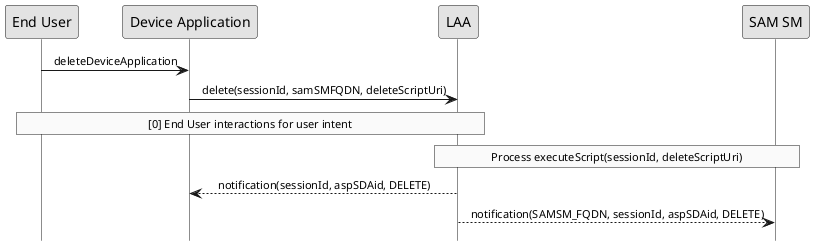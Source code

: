 @startuml

hide footbox
skinparam sequenceMessageAlign center
skinparam sequenceArrowFontSize 11
skinparam noteFontSize 11
skinparam monochrome true
skinparam lifelinestrategy solid
 
"End User" -> "Device Application" : deleteDeviceApplication
"Device Application" -> LAA : delete(sessionId, samSMFQDN, deleteScriptUri)

rnote over "LAA", "End User"
     [0] End User interactions for user intent
end rnote

rnote over "LAA", "SAM SM"
     Process executeScript(sessionId, deleteScriptUri)
end rnote


 
LAA --> "Device Application" : notification(sessionId, aspSDAid, DELETE)
 
LAA --> "SAM SM" : notification(SAMSM_FQDN, sessionId, aspSDAid, DELETE)
@enduml